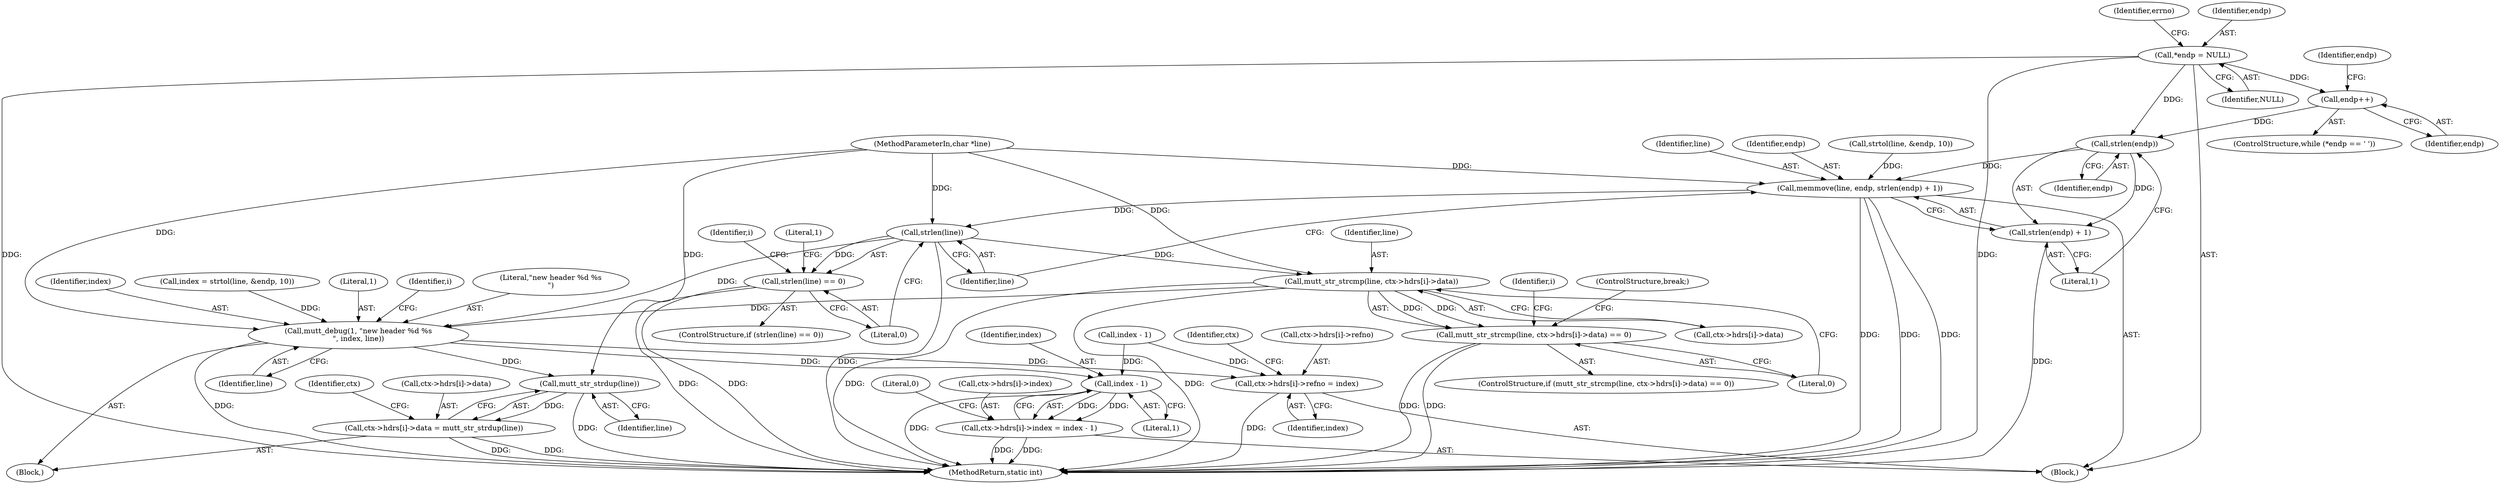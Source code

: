 digraph "0_neomutt_93b8ac558752d09e1c56d4f1bc82631316fa9c82@API" {
"1000151" [label="(Call,strlen(endp))"];
"1000122" [label="(Call,*endp = NULL)"];
"1000145" [label="(Call,endp++)"];
"1000147" [label="(Call,memmove(line, endp, strlen(endp) + 1))"];
"1000156" [label="(Call,strlen(line))"];
"1000155" [label="(Call,strlen(line) == 0)"];
"1000175" [label="(Call,mutt_str_strcmp(line, ctx->hdrs[i]->data))"];
"1000174" [label="(Call,mutt_str_strcmp(line, ctx->hdrs[i]->data) == 0)"];
"1000193" [label="(Call,mutt_debug(1, \"new header %d %s\n\", index, line))"];
"1000225" [label="(Call,mutt_str_strdup(line))"];
"1000217" [label="(Call,ctx->hdrs[i]->data = mutt_str_strdup(line))"];
"1000245" [label="(Call,ctx->hdrs[i]->refno = index)"];
"1000262" [label="(Call,index - 1)"];
"1000254" [label="(Call,ctx->hdrs[i]->index = index - 1)"];
"1000150" [label="(Call,strlen(endp) + 1)"];
"1000197" [label="(Identifier,line)"];
"1000126" [label="(Identifier,errno)"];
"1000175" [label="(Call,mutt_str_strcmp(line, ctx->hdrs[i]->data))"];
"1000196" [label="(Identifier,index)"];
"1000128" [label="(Call,index = strtol(line, &endp, 10))"];
"1000258" [label="(Identifier,ctx)"];
"1000122" [label="(Call,*endp = NULL)"];
"1000267" [label="(MethodReturn,static int)"];
"1000246" [label="(Call,ctx->hdrs[i]->refno)"];
"1000151" [label="(Call,strlen(endp))"];
"1000177" [label="(Call,ctx->hdrs[i]->data)"];
"1000130" [label="(Call,strtol(line, &endp, 10))"];
"1000143" [label="(Identifier,endp)"];
"1000194" [label="(Literal,1)"];
"1000249" [label="(Identifier,ctx)"];
"1000157" [label="(Identifier,line)"];
"1000155" [label="(Call,strlen(line) == 0)"];
"1000104" [label="(Block,)"];
"1000225" [label="(Call,mutt_str_strdup(line))"];
"1000140" [label="(ControlStructure,while (*endp == ' '))"];
"1000184" [label="(Literal,0)"];
"1000161" [label="(Literal,1)"];
"1000156" [label="(Call,strlen(line))"];
"1000164" [label="(Identifier,i)"];
"1000148" [label="(Identifier,line)"];
"1000147" [label="(Call,memmove(line, endp, strlen(endp) + 1))"];
"1000200" [label="(Identifier,i)"];
"1000264" [label="(Literal,1)"];
"1000146" [label="(Identifier,endp)"];
"1000124" [label="(Identifier,NULL)"];
"1000245" [label="(Call,ctx->hdrs[i]->refno = index)"];
"1000153" [label="(Literal,1)"];
"1000217" [label="(Call,ctx->hdrs[i]->data = mutt_str_strdup(line))"];
"1000237" [label="(Call,index - 1)"];
"1000266" [label="(Literal,0)"];
"1000255" [label="(Call,ctx->hdrs[i]->index)"];
"1000102" [label="(MethodParameterIn,char *line)"];
"1000149" [label="(Identifier,endp)"];
"1000253" [label="(Identifier,index)"];
"1000195" [label="(Literal,\"new header %d %s\n\")"];
"1000154" [label="(ControlStructure,if (strlen(line) == 0))"];
"1000226" [label="(Identifier,line)"];
"1000263" [label="(Identifier,index)"];
"1000176" [label="(Identifier,line)"];
"1000192" [label="(Block,)"];
"1000152" [label="(Identifier,endp)"];
"1000174" [label="(Call,mutt_str_strcmp(line, ctx->hdrs[i]->data) == 0)"];
"1000145" [label="(Call,endp++)"];
"1000173" [label="(ControlStructure,if (mutt_str_strcmp(line, ctx->hdrs[i]->data) == 0))"];
"1000218" [label="(Call,ctx->hdrs[i]->data)"];
"1000150" [label="(Call,strlen(endp) + 1)"];
"1000158" [label="(Literal,0)"];
"1000185" [label="(ControlStructure,break;)"];
"1000172" [label="(Identifier,i)"];
"1000193" [label="(Call,mutt_debug(1, \"new header %d %s\n\", index, line))"];
"1000262" [label="(Call,index - 1)"];
"1000123" [label="(Identifier,endp)"];
"1000254" [label="(Call,ctx->hdrs[i]->index = index - 1)"];
"1000151" -> "1000150"  [label="AST: "];
"1000151" -> "1000152"  [label="CFG: "];
"1000152" -> "1000151"  [label="AST: "];
"1000153" -> "1000151"  [label="CFG: "];
"1000151" -> "1000147"  [label="DDG: "];
"1000151" -> "1000150"  [label="DDG: "];
"1000122" -> "1000151"  [label="DDG: "];
"1000145" -> "1000151"  [label="DDG: "];
"1000122" -> "1000104"  [label="AST: "];
"1000122" -> "1000124"  [label="CFG: "];
"1000123" -> "1000122"  [label="AST: "];
"1000124" -> "1000122"  [label="AST: "];
"1000126" -> "1000122"  [label="CFG: "];
"1000122" -> "1000267"  [label="DDG: "];
"1000122" -> "1000267"  [label="DDG: "];
"1000122" -> "1000145"  [label="DDG: "];
"1000145" -> "1000140"  [label="AST: "];
"1000145" -> "1000146"  [label="CFG: "];
"1000146" -> "1000145"  [label="AST: "];
"1000143" -> "1000145"  [label="CFG: "];
"1000147" -> "1000104"  [label="AST: "];
"1000147" -> "1000150"  [label="CFG: "];
"1000148" -> "1000147"  [label="AST: "];
"1000149" -> "1000147"  [label="AST: "];
"1000150" -> "1000147"  [label="AST: "];
"1000157" -> "1000147"  [label="CFG: "];
"1000147" -> "1000267"  [label="DDG: "];
"1000147" -> "1000267"  [label="DDG: "];
"1000147" -> "1000267"  [label="DDG: "];
"1000130" -> "1000147"  [label="DDG: "];
"1000102" -> "1000147"  [label="DDG: "];
"1000147" -> "1000156"  [label="DDG: "];
"1000156" -> "1000155"  [label="AST: "];
"1000156" -> "1000157"  [label="CFG: "];
"1000157" -> "1000156"  [label="AST: "];
"1000158" -> "1000156"  [label="CFG: "];
"1000156" -> "1000267"  [label="DDG: "];
"1000156" -> "1000155"  [label="DDG: "];
"1000102" -> "1000156"  [label="DDG: "];
"1000156" -> "1000175"  [label="DDG: "];
"1000156" -> "1000193"  [label="DDG: "];
"1000155" -> "1000154"  [label="AST: "];
"1000155" -> "1000158"  [label="CFG: "];
"1000158" -> "1000155"  [label="AST: "];
"1000161" -> "1000155"  [label="CFG: "];
"1000164" -> "1000155"  [label="CFG: "];
"1000155" -> "1000267"  [label="DDG: "];
"1000155" -> "1000267"  [label="DDG: "];
"1000175" -> "1000174"  [label="AST: "];
"1000175" -> "1000177"  [label="CFG: "];
"1000176" -> "1000175"  [label="AST: "];
"1000177" -> "1000175"  [label="AST: "];
"1000184" -> "1000175"  [label="CFG: "];
"1000175" -> "1000267"  [label="DDG: "];
"1000175" -> "1000267"  [label="DDG: "];
"1000175" -> "1000174"  [label="DDG: "];
"1000175" -> "1000174"  [label="DDG: "];
"1000102" -> "1000175"  [label="DDG: "];
"1000175" -> "1000193"  [label="DDG: "];
"1000174" -> "1000173"  [label="AST: "];
"1000174" -> "1000184"  [label="CFG: "];
"1000184" -> "1000174"  [label="AST: "];
"1000185" -> "1000174"  [label="CFG: "];
"1000172" -> "1000174"  [label="CFG: "];
"1000174" -> "1000267"  [label="DDG: "];
"1000174" -> "1000267"  [label="DDG: "];
"1000193" -> "1000192"  [label="AST: "];
"1000193" -> "1000197"  [label="CFG: "];
"1000194" -> "1000193"  [label="AST: "];
"1000195" -> "1000193"  [label="AST: "];
"1000196" -> "1000193"  [label="AST: "];
"1000197" -> "1000193"  [label="AST: "];
"1000200" -> "1000193"  [label="CFG: "];
"1000193" -> "1000267"  [label="DDG: "];
"1000128" -> "1000193"  [label="DDG: "];
"1000102" -> "1000193"  [label="DDG: "];
"1000193" -> "1000225"  [label="DDG: "];
"1000193" -> "1000245"  [label="DDG: "];
"1000193" -> "1000262"  [label="DDG: "];
"1000225" -> "1000217"  [label="AST: "];
"1000225" -> "1000226"  [label="CFG: "];
"1000226" -> "1000225"  [label="AST: "];
"1000217" -> "1000225"  [label="CFG: "];
"1000225" -> "1000267"  [label="DDG: "];
"1000225" -> "1000217"  [label="DDG: "];
"1000102" -> "1000225"  [label="DDG: "];
"1000217" -> "1000192"  [label="AST: "];
"1000218" -> "1000217"  [label="AST: "];
"1000249" -> "1000217"  [label="CFG: "];
"1000217" -> "1000267"  [label="DDG: "];
"1000217" -> "1000267"  [label="DDG: "];
"1000245" -> "1000104"  [label="AST: "];
"1000245" -> "1000253"  [label="CFG: "];
"1000246" -> "1000245"  [label="AST: "];
"1000253" -> "1000245"  [label="AST: "];
"1000258" -> "1000245"  [label="CFG: "];
"1000245" -> "1000267"  [label="DDG: "];
"1000237" -> "1000245"  [label="DDG: "];
"1000262" -> "1000254"  [label="AST: "];
"1000262" -> "1000264"  [label="CFG: "];
"1000263" -> "1000262"  [label="AST: "];
"1000264" -> "1000262"  [label="AST: "];
"1000254" -> "1000262"  [label="CFG: "];
"1000262" -> "1000267"  [label="DDG: "];
"1000262" -> "1000254"  [label="DDG: "];
"1000262" -> "1000254"  [label="DDG: "];
"1000237" -> "1000262"  [label="DDG: "];
"1000254" -> "1000104"  [label="AST: "];
"1000255" -> "1000254"  [label="AST: "];
"1000266" -> "1000254"  [label="CFG: "];
"1000254" -> "1000267"  [label="DDG: "];
"1000254" -> "1000267"  [label="DDG: "];
"1000150" -> "1000153"  [label="CFG: "];
"1000153" -> "1000150"  [label="AST: "];
"1000150" -> "1000267"  [label="DDG: "];
}
